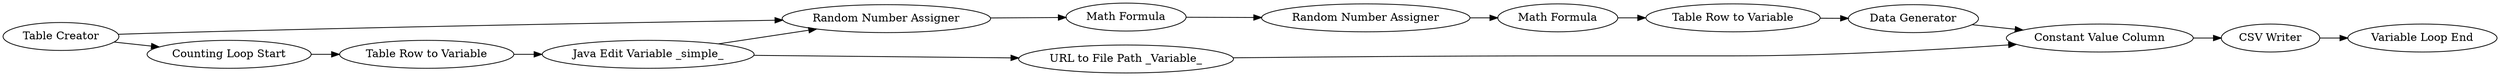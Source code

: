 digraph {
	14 -> 13
	15 -> 14
	16 -> 15
	4 -> 2
	12 -> 2
	1 -> 15
	7 -> 1
	5 -> 6
	12 -> 16
	9 -> 10
	8 -> 5
	6 -> 7
	10 -> 12
	2 -> 8
	4 -> 9
	5 [label="Random Number Assigner"]
	16 [label="URL to File Path _Variable_"]
	14 [label="CSV Writer"]
	13 [label="Variable Loop End"]
	1 [label="Data Generator"]
	7 [label="Table Row to Variable"]
	9 [label="Counting Loop Start"]
	4 [label="Table Creator"]
	8 [label="Math Formula"]
	15 [label="Constant Value Column"]
	6 [label="Math Formula"]
	12 [label="Java Edit Variable _simple_"]
	2 [label="Random Number Assigner"]
	10 [label="Table Row to Variable"]
	rankdir=LR
}
